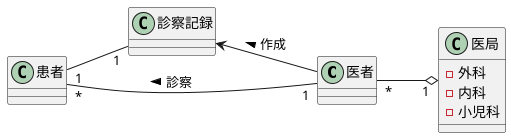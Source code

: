 @startuml
left to right direction
class 医者{
}
class 患者{
}
class 医局{
    -外科
    -内科
    -小児科
}
class 診察記録{
}
患者"*" -- "1"医者 : 診察 <
医者"*" --o "1"医局
患者"1" -- "1"診察記録
医者 -up-> 診察記録 : 作成 >
@endum